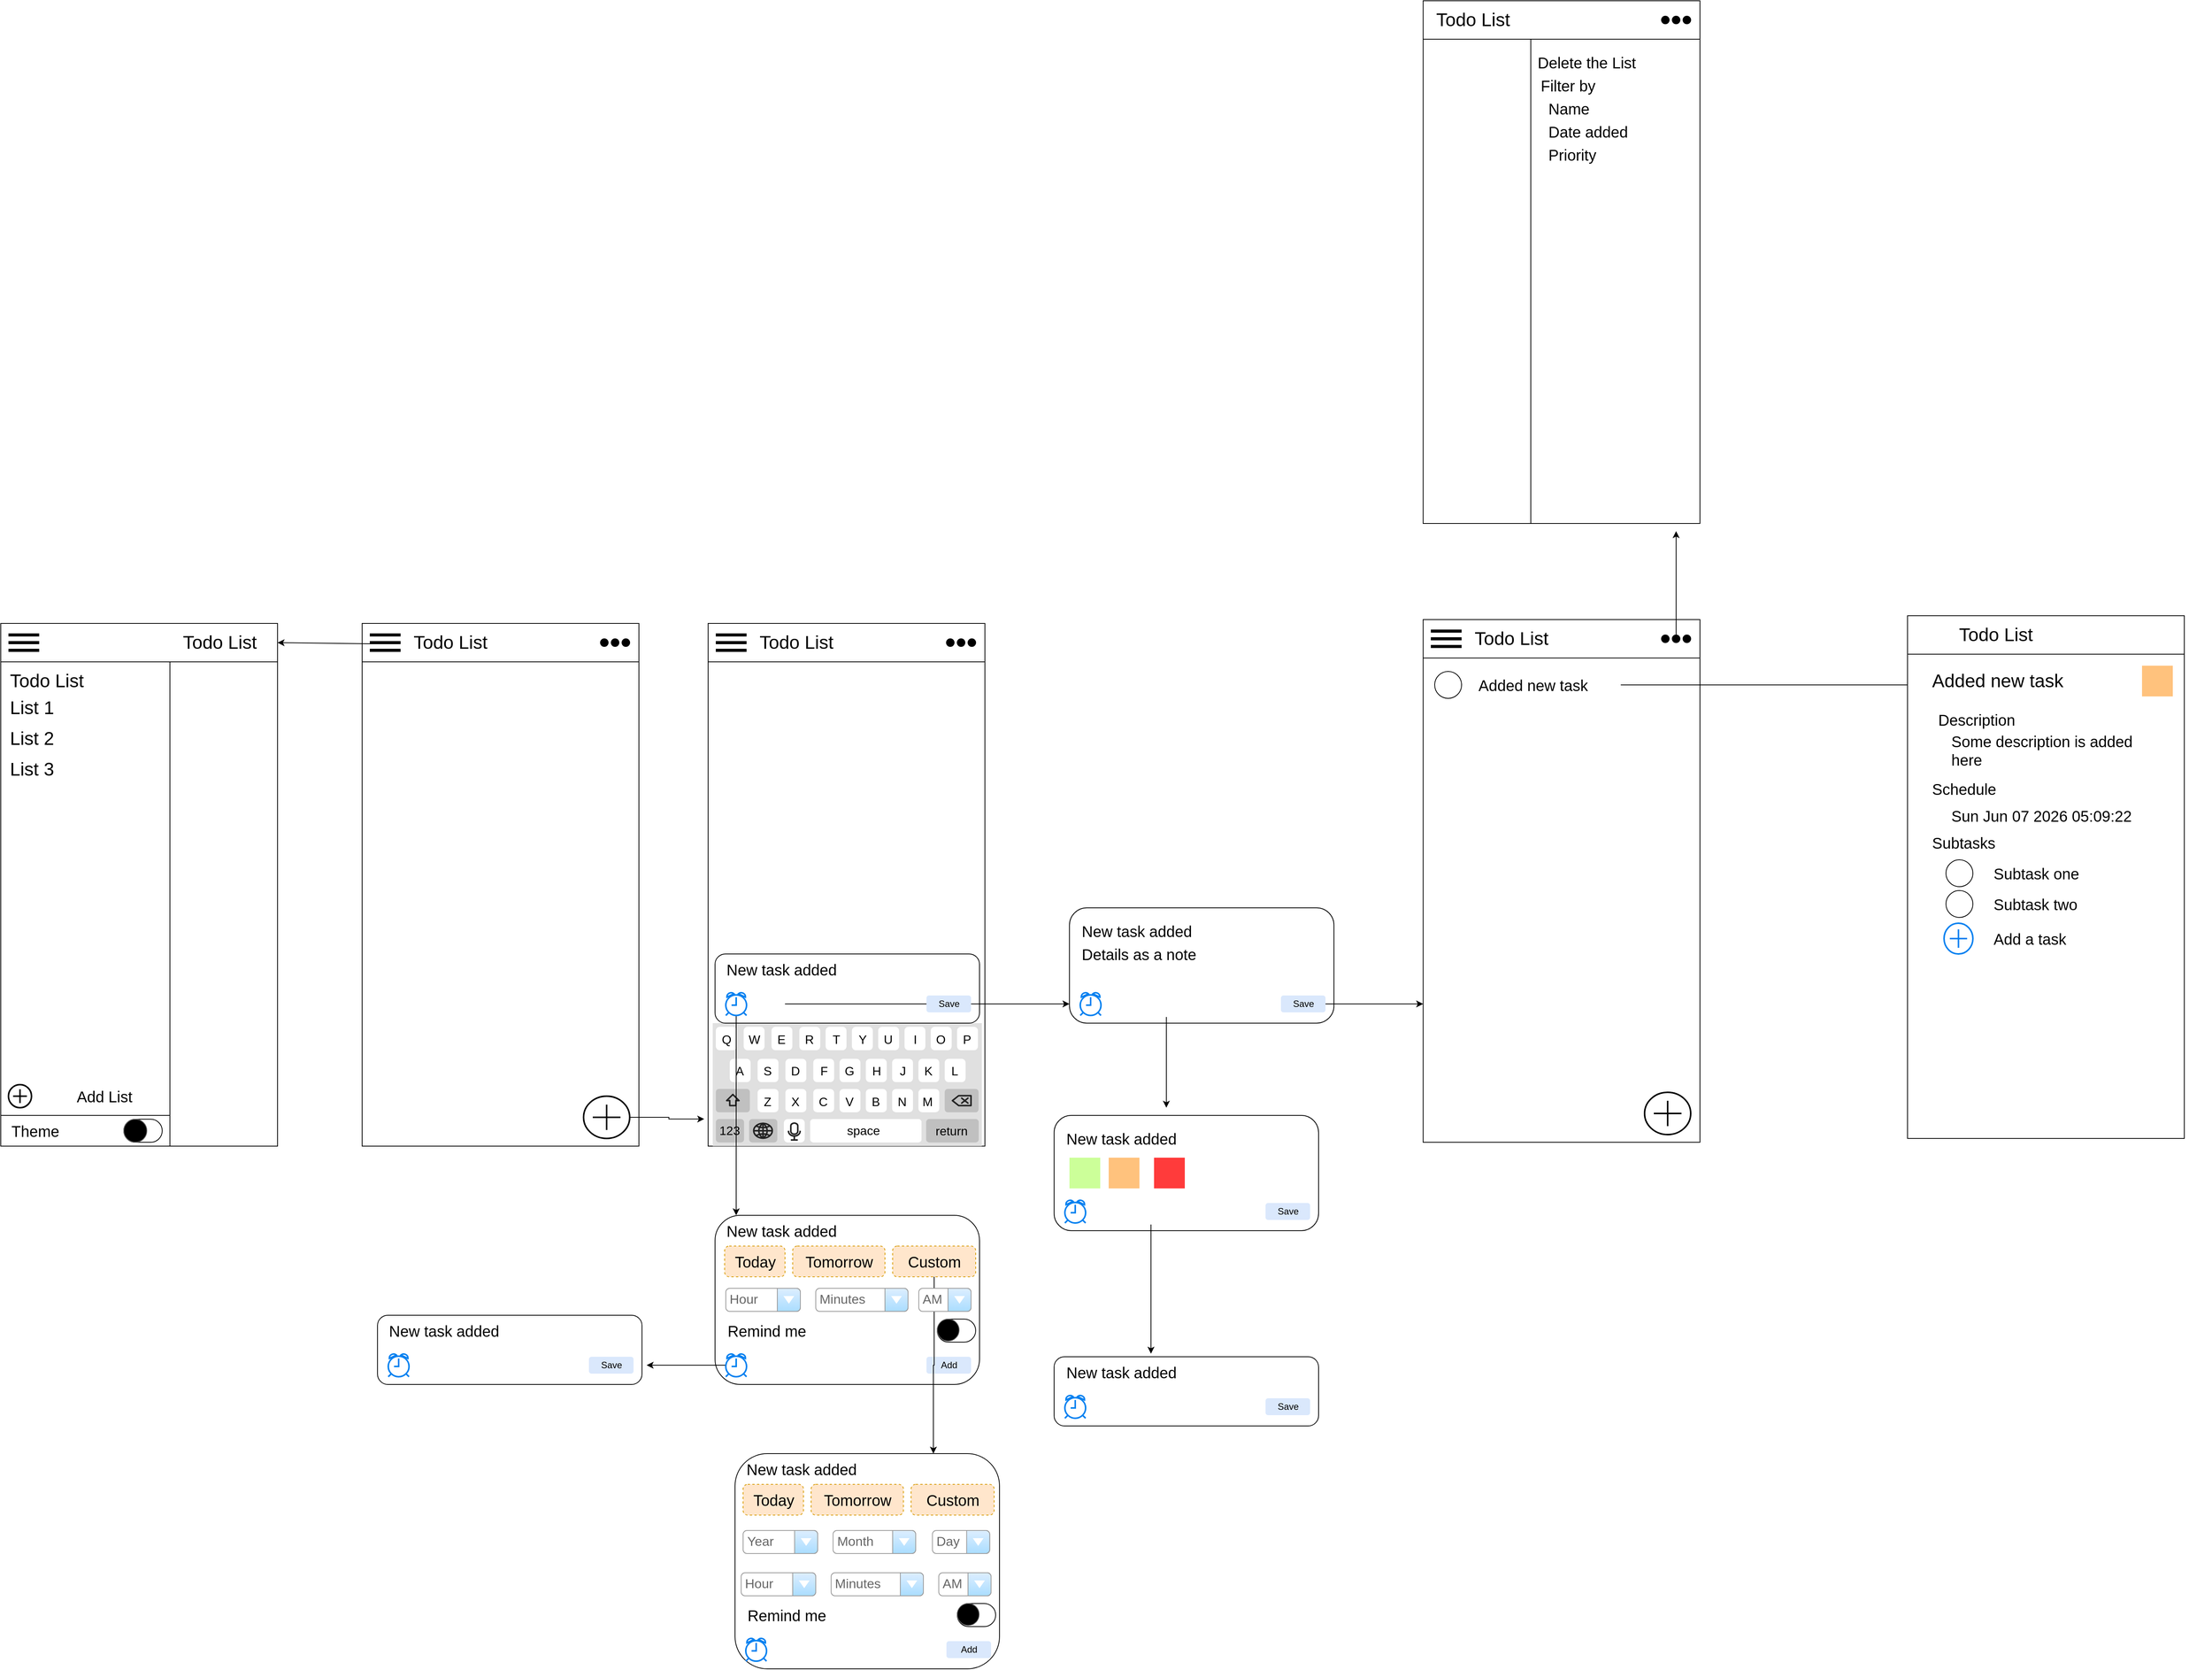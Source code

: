 <mxfile version="12.9.9" type="device"><diagram id="_H0AU9FSHe7U3M0-p1z-" name="Page-1"><mxGraphModel dx="13814" dy="9255" grid="1" gridSize="10" guides="1" tooltips="1" connect="1" arrows="1" fold="1" page="1" pageScale="1" pageWidth="850" pageHeight="1100" math="0" shadow="0"><root><mxCell id="0"/><mxCell id="1" parent="0"/><mxCell id="E622DT-GaiZnM9-SSVaV-2" value="" style="rounded=0;whiteSpace=wrap;html=1;" vertex="1" parent="1"><mxGeometry x="120" y="120" width="360" height="680" as="geometry"/></mxCell><mxCell id="E622DT-GaiZnM9-SSVaV-13" value="" style="rounded=0;whiteSpace=wrap;html=1;strokeColor=#000000;fontSize=24;" vertex="1" parent="1"><mxGeometry x="120" y="120" width="360" height="50" as="geometry"/></mxCell><mxCell id="E622DT-GaiZnM9-SSVaV-17" value="" style="line;strokeWidth=4;html=1;perimeter=backbonePerimeter;points=[];outlineConnect=0;fillColor=#000000;fontSize=24;" vertex="1" parent="1"><mxGeometry x="130" y="130" width="40" height="10" as="geometry"/></mxCell><mxCell id="E622DT-GaiZnM9-SSVaV-47" style="edgeStyle=orthogonalEdgeStyle;rounded=0;orthogonalLoop=1;jettySize=auto;html=1;entryX=1;entryY=0.5;entryDx=0;entryDy=0;fontSize=24;" edge="1" parent="1" source="E622DT-GaiZnM9-SSVaV-18" target="E622DT-GaiZnM9-SSVaV-29"><mxGeometry relative="1" as="geometry"/></mxCell><mxCell id="E622DT-GaiZnM9-SSVaV-18" value="" style="line;strokeWidth=4;html=1;perimeter=backbonePerimeter;points=[];outlineConnect=0;fillColor=#000000;fontSize=24;" vertex="1" parent="1"><mxGeometry x="130" y="140" width="40" height="10" as="geometry"/></mxCell><mxCell id="E622DT-GaiZnM9-SSVaV-19" value="" style="line;strokeWidth=4;html=1;perimeter=backbonePerimeter;points=[];outlineConnect=0;fillColor=#000000;fontSize=24;" vertex="1" parent="1"><mxGeometry x="130" y="150" width="40" height="10" as="geometry"/></mxCell><mxCell id="E622DT-GaiZnM9-SSVaV-10" value="&lt;font style=&quot;font-size: 24px;&quot;&gt;Todo List&lt;/font&gt;" style="text;html=1;strokeColor=none;fillColor=none;align=center;verticalAlign=middle;whiteSpace=wrap;rounded=0;fontSize=24;" vertex="1" parent="1"><mxGeometry x="170" y="135" width="130" height="20" as="geometry"/></mxCell><mxCell id="E622DT-GaiZnM9-SSVaV-22" value="" style="ellipse;whiteSpace=wrap;html=1;aspect=fixed;strokeColor=#000000;fillColor=#000000;fontSize=24;" vertex="1" parent="1"><mxGeometry x="430" y="140" width="10" height="10" as="geometry"/></mxCell><mxCell id="E622DT-GaiZnM9-SSVaV-23" value="" style="ellipse;whiteSpace=wrap;html=1;aspect=fixed;strokeColor=#000000;fillColor=#000000;fontSize=24;" vertex="1" parent="1"><mxGeometry x="444" y="140" width="10" height="10" as="geometry"/></mxCell><mxCell id="E622DT-GaiZnM9-SSVaV-24" value="" style="ellipse;whiteSpace=wrap;html=1;aspect=fixed;strokeColor=#000000;fillColor=#000000;fontSize=24;" vertex="1" parent="1"><mxGeometry x="458" y="140" width="10" height="10" as="geometry"/></mxCell><mxCell id="E622DT-GaiZnM9-SSVaV-28" value="" style="rounded=0;whiteSpace=wrap;html=1;" vertex="1" parent="1"><mxGeometry x="-350" y="120" width="360" height="680" as="geometry"/></mxCell><mxCell id="E622DT-GaiZnM9-SSVaV-29" value="" style="rounded=0;whiteSpace=wrap;html=1;strokeColor=#000000;fontSize=24;" vertex="1" parent="1"><mxGeometry x="-350" y="120" width="360" height="50" as="geometry"/></mxCell><mxCell id="E622DT-GaiZnM9-SSVaV-30" value="" style="line;strokeWidth=4;html=1;perimeter=backbonePerimeter;points=[];outlineConnect=0;fillColor=#000000;fontSize=24;" vertex="1" parent="1"><mxGeometry x="-340" y="130" width="40" height="10" as="geometry"/></mxCell><mxCell id="E622DT-GaiZnM9-SSVaV-31" value="" style="line;strokeWidth=4;html=1;perimeter=backbonePerimeter;points=[];outlineConnect=0;fillColor=#000000;fontSize=24;" vertex="1" parent="1"><mxGeometry x="-340" y="140" width="40" height="10" as="geometry"/></mxCell><mxCell id="E622DT-GaiZnM9-SSVaV-32" value="" style="line;strokeWidth=4;html=1;perimeter=backbonePerimeter;points=[];outlineConnect=0;fillColor=#000000;fontSize=24;" vertex="1" parent="1"><mxGeometry x="-340" y="150" width="40" height="10" as="geometry"/></mxCell><mxCell id="E622DT-GaiZnM9-SSVaV-33" value="&lt;font style=&quot;font-size: 24px;&quot;&gt;Todo List&lt;/font&gt;" style="text;html=1;strokeColor=none;fillColor=none;align=center;verticalAlign=middle;whiteSpace=wrap;rounded=0;fontSize=24;" vertex="1" parent="1"><mxGeometry x="-130" y="135" width="130" height="20" as="geometry"/></mxCell><mxCell id="E622DT-GaiZnM9-SSVaV-37" value="" style="rounded=0;whiteSpace=wrap;html=1;strokeColor=#000000;fillColor=none;fontSize=24;" vertex="1" parent="1"><mxGeometry x="-350" y="170" width="220" height="630" as="geometry"/></mxCell><mxCell id="E622DT-GaiZnM9-SSVaV-38" value="List 1" style="text;html=1;strokeColor=none;fillColor=none;align=left;verticalAlign=middle;whiteSpace=wrap;rounded=0;fontSize=24;" vertex="1" parent="1"><mxGeometry x="-340" y="220" width="90" height="20" as="geometry"/></mxCell><mxCell id="E622DT-GaiZnM9-SSVaV-39" value="List 2" style="text;html=1;strokeColor=none;fillColor=none;align=left;verticalAlign=middle;whiteSpace=wrap;rounded=0;fontSize=24;" vertex="1" parent="1"><mxGeometry x="-340" y="260" width="90" height="20" as="geometry"/></mxCell><mxCell id="E622DT-GaiZnM9-SSVaV-40" value="List 3" style="text;html=1;strokeColor=none;fillColor=none;align=left;verticalAlign=middle;whiteSpace=wrap;rounded=0;fontSize=24;" vertex="1" parent="1"><mxGeometry x="-340" y="300" width="90" height="20" as="geometry"/></mxCell><mxCell id="E622DT-GaiZnM9-SSVaV-41" value="" style="rounded=0;whiteSpace=wrap;html=1;strokeColor=#000000;fillColor=none;fontSize=24;" vertex="1" parent="1"><mxGeometry x="-350" y="760" width="220" height="40" as="geometry"/></mxCell><mxCell id="E622DT-GaiZnM9-SSVaV-42" value="&lt;font style=&quot;font-size: 20px&quot;&gt;Theme&lt;/font&gt;" style="text;html=1;strokeColor=none;fillColor=none;align=center;verticalAlign=middle;whiteSpace=wrap;rounded=0;fontSize=24;" vertex="1" parent="1"><mxGeometry x="-350" y="770" width="90" height="20" as="geometry"/></mxCell><mxCell id="E622DT-GaiZnM9-SSVaV-43" value="" style="rounded=1;whiteSpace=wrap;html=1;strokeColor=#000000;fillColor=none;fontSize=24;arcSize=50;" vertex="1" parent="1"><mxGeometry x="-190" y="765" width="50" height="30" as="geometry"/></mxCell><mxCell id="E622DT-GaiZnM9-SSVaV-44" value="" style="ellipse;whiteSpace=wrap;html=1;aspect=fixed;strokeColor=#666666;fillColor=#000000;fontSize=24;fontColor=#333333;" vertex="1" parent="1"><mxGeometry x="-190" y="765" width="30" height="30" as="geometry"/></mxCell><mxCell id="E622DT-GaiZnM9-SSVaV-45" value="" style="html=1;verticalLabelPosition=bottom;align=center;labelBackgroundColor=#ffffff;verticalAlign=top;strokeWidth=2;strokeColor=#000000;shadow=0;dashed=0;shape=mxgraph.ios7.icons.add;fillColor=none;fontSize=24;" vertex="1" parent="1"><mxGeometry x="-340" y="720" width="30" height="30" as="geometry"/></mxCell><mxCell id="E622DT-GaiZnM9-SSVaV-46" value="&lt;font style=&quot;font-size: 20px&quot;&gt;Add List&lt;/font&gt;" style="text;html=1;strokeColor=none;fillColor=none;align=center;verticalAlign=middle;whiteSpace=wrap;rounded=0;fontSize=24;" vertex="1" parent="1"><mxGeometry x="-260" y="725" width="90" height="20" as="geometry"/></mxCell><mxCell id="E622DT-GaiZnM9-SSVaV-59" style="edgeStyle=orthogonalEdgeStyle;rounded=0;orthogonalLoop=1;jettySize=auto;html=1;entryX=-0.014;entryY=0.944;entryDx=0;entryDy=0;entryPerimeter=0;fontSize=24;" edge="1" parent="1" source="E622DT-GaiZnM9-SSVaV-48" target="E622DT-GaiZnM9-SSVaV-49"><mxGeometry relative="1" as="geometry"/></mxCell><mxCell id="E622DT-GaiZnM9-SSVaV-48" value="" style="html=1;verticalLabelPosition=bottom;align=center;labelBackgroundColor=#ffffff;verticalAlign=top;strokeWidth=2;strokeColor=#000000;shadow=0;dashed=0;shape=mxgraph.ios7.icons.add;fillColor=none;fontSize=24;" vertex="1" parent="1"><mxGeometry x="408" y="735" width="60" height="55" as="geometry"/></mxCell><mxCell id="E622DT-GaiZnM9-SSVaV-49" value="" style="rounded=0;whiteSpace=wrap;html=1;" vertex="1" parent="1"><mxGeometry x="570" y="170" width="360" height="630" as="geometry"/></mxCell><mxCell id="E622DT-GaiZnM9-SSVaV-50" value="" style="rounded=0;whiteSpace=wrap;html=1;strokeColor=#000000;fontSize=24;" vertex="1" parent="1"><mxGeometry x="570" y="120" width="360" height="50" as="geometry"/></mxCell><mxCell id="E622DT-GaiZnM9-SSVaV-51" value="" style="line;strokeWidth=4;html=1;perimeter=backbonePerimeter;points=[];outlineConnect=0;fillColor=#000000;fontSize=24;" vertex="1" parent="1"><mxGeometry x="580" y="130" width="40" height="10" as="geometry"/></mxCell><mxCell id="E622DT-GaiZnM9-SSVaV-52" value="" style="line;strokeWidth=4;html=1;perimeter=backbonePerimeter;points=[];outlineConnect=0;fillColor=#000000;fontSize=24;" vertex="1" parent="1"><mxGeometry x="580" y="140" width="40" height="10" as="geometry"/></mxCell><mxCell id="E622DT-GaiZnM9-SSVaV-53" value="" style="line;strokeWidth=4;html=1;perimeter=backbonePerimeter;points=[];outlineConnect=0;fillColor=#000000;fontSize=24;" vertex="1" parent="1"><mxGeometry x="580" y="150" width="40" height="10" as="geometry"/></mxCell><mxCell id="E622DT-GaiZnM9-SSVaV-54" value="&lt;font style=&quot;font-size: 24px;&quot;&gt;Todo List&lt;/font&gt;" style="text;html=1;strokeColor=none;fillColor=none;align=center;verticalAlign=middle;whiteSpace=wrap;rounded=0;fontSize=24;" vertex="1" parent="1"><mxGeometry x="620" y="135" width="130" height="20" as="geometry"/></mxCell><mxCell id="E622DT-GaiZnM9-SSVaV-55" value="" style="ellipse;whiteSpace=wrap;html=1;aspect=fixed;strokeColor=#000000;fillColor=#000000;fontSize=24;" vertex="1" parent="1"><mxGeometry x="880" y="140" width="10" height="10" as="geometry"/></mxCell><mxCell id="E622DT-GaiZnM9-SSVaV-56" value="" style="ellipse;whiteSpace=wrap;html=1;aspect=fixed;strokeColor=#000000;fillColor=#000000;fontSize=24;" vertex="1" parent="1"><mxGeometry x="894" y="140" width="10" height="10" as="geometry"/></mxCell><mxCell id="E622DT-GaiZnM9-SSVaV-57" value="" style="ellipse;whiteSpace=wrap;html=1;aspect=fixed;strokeColor=#000000;fillColor=#000000;fontSize=24;" vertex="1" parent="1"><mxGeometry x="908" y="140" width="10" height="10" as="geometry"/></mxCell><mxCell id="E622DT-GaiZnM9-SSVaV-60" value="" style="html=1;verticalLabelPosition=bottom;labelBackgroundColor=#ffffff;verticalAlign=top;shadow=0;dashed=0;strokeWidth=2;shape=mxgraph.ios7.misc.keyboard_(letters);fillColor=none;fontSize=24;" vertex="1" parent="1"><mxGeometry x="576" y="640" width="350" height="160" as="geometry"/></mxCell><mxCell id="E622DT-GaiZnM9-SSVaV-65" value="&lt;font style=&quot;font-size: 24px;&quot;&gt;Todo List&lt;/font&gt;" style="text;html=1;strokeColor=none;fillColor=none;align=left;verticalAlign=middle;whiteSpace=wrap;rounded=0;fontSize=24;" vertex="1" parent="1"><mxGeometry x="-340" y="185" width="130" height="20" as="geometry"/></mxCell><mxCell id="E622DT-GaiZnM9-SSVaV-68" value="" style="rounded=1;whiteSpace=wrap;html=1;strokeColor=#000000;fillColor=none;fontSize=20;align=left;" vertex="1" parent="1"><mxGeometry x="579" y="550" width="344" height="90" as="geometry"/></mxCell><mxCell id="E622DT-GaiZnM9-SSVaV-75" style="edgeStyle=orthogonalEdgeStyle;rounded=0;orthogonalLoop=1;jettySize=auto;html=1;fontSize=20;" edge="1" parent="1" source="E622DT-GaiZnM9-SSVaV-69"><mxGeometry relative="1" as="geometry"><mxPoint x="606.5" y="890" as="targetPoint"/></mxGeometry></mxCell><mxCell id="E622DT-GaiZnM9-SSVaV-69" value="" style="html=1;verticalLabelPosition=bottom;align=center;labelBackgroundColor=#ffffff;verticalAlign=top;strokeWidth=2;strokeColor=#0080F0;shadow=0;dashed=0;shape=mxgraph.ios7.icons.alarm_clock;fillColor=none;fontSize=20;" vertex="1" parent="1"><mxGeometry x="593" y="600" width="27" height="30" as="geometry"/></mxCell><mxCell id="E622DT-GaiZnM9-SSVaV-138" style="edgeStyle=orthogonalEdgeStyle;rounded=0;orthogonalLoop=1;jettySize=auto;html=1;fontSize=20;" edge="1" parent="1" source="E622DT-GaiZnM9-SSVaV-70"><mxGeometry relative="1" as="geometry"><mxPoint x="1040" y="615" as="targetPoint"/></mxGeometry></mxCell><mxCell id="E622DT-GaiZnM9-SSVaV-70" value="" style="shape=image;html=1;verticalAlign=top;verticalLabelPosition=bottom;labelBackgroundColor=#ffffff;imageAspect=0;aspect=fixed;image=https://cdn1.iconfinder.com/data/icons/airline-flight-booking-mobile-app/15/detail-information-menu-data-128.png;strokeColor=#000000;fillColor=none;fontSize=20;align=left;" vertex="1" parent="1"><mxGeometry x="640" y="600" width="30" height="30" as="geometry"/></mxCell><mxCell id="E622DT-GaiZnM9-SSVaV-72" value="New task added" style="text;html=1;strokeColor=none;fillColor=none;align=left;verticalAlign=middle;whiteSpace=wrap;rounded=0;fontSize=20;" vertex="1" parent="1"><mxGeometry x="591.5" y="560" width="187" height="20" as="geometry"/></mxCell><mxCell id="E622DT-GaiZnM9-SSVaV-74" value="Save" style="rounded=1;fillColor=#dae8fc;strokeColor=none;html=1;align=center;verticalAlign=middle;fontStyle=0;fontSize=12;dashed=1;" vertex="1" parent="1"><mxGeometry x="854" y="604" width="58" height="22" as="geometry"/></mxCell><mxCell id="E622DT-GaiZnM9-SSVaV-76" value="" style="rounded=1;whiteSpace=wrap;html=1;strokeColor=#000000;fillColor=none;fontSize=20;align=left;" vertex="1" parent="1"><mxGeometry x="579" y="890" width="344" height="220" as="geometry"/></mxCell><mxCell id="E622DT-GaiZnM9-SSVaV-137" style="edgeStyle=orthogonalEdgeStyle;rounded=0;orthogonalLoop=1;jettySize=auto;html=1;fontSize=20;" edge="1" parent="1" source="E622DT-GaiZnM9-SSVaV-77"><mxGeometry relative="1" as="geometry"><mxPoint x="490" y="1085" as="targetPoint"/></mxGeometry></mxCell><mxCell id="E622DT-GaiZnM9-SSVaV-77" value="" style="html=1;verticalLabelPosition=bottom;align=center;labelBackgroundColor=#ffffff;verticalAlign=top;strokeWidth=2;strokeColor=#0080F0;shadow=0;dashed=0;shape=mxgraph.ios7.icons.alarm_clock;fillColor=none;fontSize=20;" vertex="1" parent="1"><mxGeometry x="593" y="1070" width="27" height="30" as="geometry"/></mxCell><mxCell id="E622DT-GaiZnM9-SSVaV-78" value="" style="shape=image;html=1;verticalAlign=top;verticalLabelPosition=bottom;labelBackgroundColor=#ffffff;imageAspect=0;aspect=fixed;image=https://cdn1.iconfinder.com/data/icons/airline-flight-booking-mobile-app/15/detail-information-menu-data-128.png;strokeColor=#000000;fillColor=none;fontSize=20;align=left;" vertex="1" parent="1"><mxGeometry x="640" y="1070" width="30" height="30" as="geometry"/></mxCell><mxCell id="E622DT-GaiZnM9-SSVaV-80" value="New task added" style="text;html=1;strokeColor=none;fillColor=none;align=left;verticalAlign=middle;whiteSpace=wrap;rounded=0;fontSize=20;" vertex="1" parent="1"><mxGeometry x="591.5" y="900" width="187" height="20" as="geometry"/></mxCell><mxCell id="E622DT-GaiZnM9-SSVaV-81" value="Add" style="rounded=1;fillColor=#dae8fc;strokeColor=none;html=1;align=center;verticalAlign=middle;fontStyle=0;fontSize=12;dashed=1;" vertex="1" parent="1"><mxGeometry x="854" y="1074" width="58" height="22" as="geometry"/></mxCell><mxCell id="E622DT-GaiZnM9-SSVaV-86" value="&lt;font style=&quot;font-size: 20px&quot;&gt;Today&lt;/font&gt;" style="rounded=1;fillColor=#ffe6cc;strokeColor=#d79b00;html=1;align=center;verticalAlign=middle;fontStyle=0;fontSize=12;dashed=1;" vertex="1" parent="1"><mxGeometry x="591.5" y="930" width="78.5" height="40" as="geometry"/></mxCell><mxCell id="E622DT-GaiZnM9-SSVaV-87" value="&lt;font style=&quot;font-size: 20px&quot;&gt;Tomorrow&lt;/font&gt;" style="rounded=1;fillColor=#ffe6cc;strokeColor=#d79b00;html=1;align=center;verticalAlign=middle;fontStyle=0;fontSize=12;dashed=1;" vertex="1" parent="1"><mxGeometry x="680" y="930" width="120" height="40" as="geometry"/></mxCell><mxCell id="E622DT-GaiZnM9-SSVaV-126" style="edgeStyle=orthogonalEdgeStyle;rounded=0;orthogonalLoop=1;jettySize=auto;html=1;entryX=0.75;entryY=0;entryDx=0;entryDy=0;fontSize=20;" edge="1" parent="1" source="E622DT-GaiZnM9-SSVaV-88" target="E622DT-GaiZnM9-SSVaV-111"><mxGeometry relative="1" as="geometry"/></mxCell><mxCell id="E622DT-GaiZnM9-SSVaV-88" value="&lt;font style=&quot;font-size: 20px&quot;&gt;Custom&lt;/font&gt;" style="rounded=1;fillColor=#ffe6cc;strokeColor=#d79b00;html=1;align=center;verticalAlign=middle;fontStyle=0;fontSize=12;dashed=1;" vertex="1" parent="1"><mxGeometry x="810" y="930" width="108" height="40" as="geometry"/></mxCell><mxCell id="E622DT-GaiZnM9-SSVaV-89" value="&lt;font style=&quot;font-size: 20px&quot;&gt;Remind me&lt;/font&gt;" style="text;html=1;strokeColor=none;fillColor=none;align=center;verticalAlign=middle;whiteSpace=wrap;rounded=0;fontSize=24;" vertex="1" parent="1"><mxGeometry x="591.5" y="1030" width="108.5" height="20" as="geometry"/></mxCell><mxCell id="E622DT-GaiZnM9-SSVaV-90" value="" style="rounded=1;whiteSpace=wrap;html=1;strokeColor=#000000;fillColor=none;fontSize=24;arcSize=50;" vertex="1" parent="1"><mxGeometry x="868" y="1025" width="50" height="30" as="geometry"/></mxCell><mxCell id="E622DT-GaiZnM9-SSVaV-91" value="" style="ellipse;whiteSpace=wrap;html=1;aspect=fixed;strokeColor=#666666;fillColor=#000000;fontSize=24;fontColor=#333333;" vertex="1" parent="1"><mxGeometry x="868" y="1025" width="28.5" height="28.5" as="geometry"/></mxCell><mxCell id="E622DT-GaiZnM9-SSVaV-92" value="Hour" style="strokeWidth=1;shadow=0;dashed=0;align=center;html=1;shape=mxgraph.mockup.forms.comboBox;strokeColor=#999999;fillColor=#ddeeff;align=left;fillColor2=#aaddff;mainText=;fontColor=#666666;fontSize=17;spacingLeft=3;" vertex="1" parent="1"><mxGeometry x="593" y="985" width="97" height="30" as="geometry"/></mxCell><mxCell id="E622DT-GaiZnM9-SSVaV-93" value="Minutes" style="strokeWidth=1;shadow=0;dashed=0;align=center;html=1;shape=mxgraph.mockup.forms.comboBox;strokeColor=#999999;fillColor=#ddeeff;align=left;fillColor2=#aaddff;mainText=;fontColor=#666666;fontSize=17;spacingLeft=3;" vertex="1" parent="1"><mxGeometry x="710" y="985" width="120" height="30" as="geometry"/></mxCell><mxCell id="E622DT-GaiZnM9-SSVaV-94" value="AM" style="strokeWidth=1;shadow=0;dashed=0;align=center;html=1;shape=mxgraph.mockup.forms.comboBox;strokeColor=#999999;fillColor=#ddeeff;align=left;fillColor2=#aaddff;mainText=;fontColor=#666666;fontSize=17;spacingLeft=3;" vertex="1" parent="1"><mxGeometry x="844" y="985" width="68" height="30" as="geometry"/></mxCell><mxCell id="E622DT-GaiZnM9-SSVaV-111" value="" style="rounded=1;whiteSpace=wrap;html=1;strokeColor=#000000;fillColor=none;fontSize=20;align=left;" vertex="1" parent="1"><mxGeometry x="605" y="1200" width="344" height="280" as="geometry"/></mxCell><mxCell id="E622DT-GaiZnM9-SSVaV-112" value="" style="html=1;verticalLabelPosition=bottom;align=center;labelBackgroundColor=#ffffff;verticalAlign=top;strokeWidth=2;strokeColor=#0080F0;shadow=0;dashed=0;shape=mxgraph.ios7.icons.alarm_clock;fillColor=none;fontSize=20;" vertex="1" parent="1"><mxGeometry x="619" y="1440" width="27" height="30" as="geometry"/></mxCell><mxCell id="E622DT-GaiZnM9-SSVaV-113" value="" style="shape=image;html=1;verticalAlign=top;verticalLabelPosition=bottom;labelBackgroundColor=#ffffff;imageAspect=0;aspect=fixed;image=https://cdn1.iconfinder.com/data/icons/airline-flight-booking-mobile-app/15/detail-information-menu-data-128.png;strokeColor=#000000;fillColor=none;fontSize=20;align=left;" vertex="1" parent="1"><mxGeometry x="666" y="1440" width="30" height="30" as="geometry"/></mxCell><mxCell id="E622DT-GaiZnM9-SSVaV-115" value="New task added" style="text;html=1;strokeColor=none;fillColor=none;align=left;verticalAlign=middle;whiteSpace=wrap;rounded=0;fontSize=20;" vertex="1" parent="1"><mxGeometry x="617.5" y="1210" width="187" height="20" as="geometry"/></mxCell><mxCell id="E622DT-GaiZnM9-SSVaV-116" value="Add" style="rounded=1;fillColor=#dae8fc;strokeColor=none;html=1;align=center;verticalAlign=middle;fontStyle=0;fontSize=12;dashed=1;" vertex="1" parent="1"><mxGeometry x="880" y="1444" width="58" height="22" as="geometry"/></mxCell><mxCell id="E622DT-GaiZnM9-SSVaV-117" value="&lt;font style=&quot;font-size: 20px&quot;&gt;Today&lt;/font&gt;" style="rounded=1;fillColor=#ffe6cc;strokeColor=#d79b00;html=1;align=center;verticalAlign=middle;fontStyle=0;fontSize=12;dashed=1;" vertex="1" parent="1"><mxGeometry x="615.5" y="1240" width="78.5" height="40" as="geometry"/></mxCell><mxCell id="E622DT-GaiZnM9-SSVaV-118" value="&lt;font style=&quot;font-size: 20px&quot;&gt;Tomorrow&lt;/font&gt;" style="rounded=1;fillColor=#ffe6cc;strokeColor=#d79b00;html=1;align=center;verticalAlign=middle;fontStyle=0;fontSize=12;dashed=1;" vertex="1" parent="1"><mxGeometry x="704" y="1240" width="120" height="40" as="geometry"/></mxCell><mxCell id="E622DT-GaiZnM9-SSVaV-119" value="&lt;font style=&quot;font-size: 20px&quot;&gt;Custom&lt;/font&gt;" style="rounded=1;fillColor=#ffe6cc;strokeColor=#d79b00;html=1;align=center;verticalAlign=middle;fontStyle=0;fontSize=12;dashed=1;" vertex="1" parent="1"><mxGeometry x="834" y="1240" width="108" height="40" as="geometry"/></mxCell><mxCell id="E622DT-GaiZnM9-SSVaV-120" value="&lt;font style=&quot;font-size: 20px&quot;&gt;Remind me&lt;/font&gt;" style="text;html=1;strokeColor=none;fillColor=none;align=center;verticalAlign=middle;whiteSpace=wrap;rounded=0;fontSize=24;" vertex="1" parent="1"><mxGeometry x="617.5" y="1400" width="108.5" height="20" as="geometry"/></mxCell><mxCell id="E622DT-GaiZnM9-SSVaV-121" value="" style="rounded=1;whiteSpace=wrap;html=1;strokeColor=#000000;fillColor=none;fontSize=24;arcSize=50;" vertex="1" parent="1"><mxGeometry x="894" y="1395" width="50" height="30" as="geometry"/></mxCell><mxCell id="E622DT-GaiZnM9-SSVaV-122" value="" style="ellipse;whiteSpace=wrap;html=1;aspect=fixed;strokeColor=#666666;fillColor=#000000;fontSize=24;fontColor=#333333;" vertex="1" parent="1"><mxGeometry x="894" y="1395" width="28.5" height="28.5" as="geometry"/></mxCell><mxCell id="E622DT-GaiZnM9-SSVaV-123" value="Hour" style="strokeWidth=1;shadow=0;dashed=0;align=center;html=1;shape=mxgraph.mockup.forms.comboBox;strokeColor=#999999;fillColor=#ddeeff;align=left;fillColor2=#aaddff;mainText=;fontColor=#666666;fontSize=17;spacingLeft=3;" vertex="1" parent="1"><mxGeometry x="613" y="1355" width="97" height="30" as="geometry"/></mxCell><mxCell id="E622DT-GaiZnM9-SSVaV-124" value="Minutes" style="strokeWidth=1;shadow=0;dashed=0;align=center;html=1;shape=mxgraph.mockup.forms.comboBox;strokeColor=#999999;fillColor=#ddeeff;align=left;fillColor2=#aaddff;mainText=;fontColor=#666666;fontSize=17;spacingLeft=3;" vertex="1" parent="1"><mxGeometry x="730" y="1355" width="120" height="30" as="geometry"/></mxCell><mxCell id="E622DT-GaiZnM9-SSVaV-125" value="AM" style="strokeWidth=1;shadow=0;dashed=0;align=center;html=1;shape=mxgraph.mockup.forms.comboBox;strokeColor=#999999;fillColor=#ddeeff;align=left;fillColor2=#aaddff;mainText=;fontColor=#666666;fontSize=17;spacingLeft=3;" vertex="1" parent="1"><mxGeometry x="870" y="1355" width="68" height="30" as="geometry"/></mxCell><mxCell id="E622DT-GaiZnM9-SSVaV-127" value="Year" style="strokeWidth=1;shadow=0;dashed=0;align=center;html=1;shape=mxgraph.mockup.forms.comboBox;strokeColor=#999999;fillColor=#ddeeff;align=left;fillColor2=#aaddff;mainText=;fontColor=#666666;fontSize=17;spacingLeft=3;" vertex="1" parent="1"><mxGeometry x="615.5" y="1300" width="97" height="30" as="geometry"/></mxCell><mxCell id="E622DT-GaiZnM9-SSVaV-128" value="Month" style="strokeWidth=1;shadow=0;dashed=0;align=center;html=1;shape=mxgraph.mockup.forms.comboBox;strokeColor=#999999;fillColor=#ddeeff;align=left;fillColor2=#aaddff;mainText=;fontColor=#666666;fontSize=17;spacingLeft=3;" vertex="1" parent="1"><mxGeometry x="732.5" y="1300" width="107.5" height="30" as="geometry"/></mxCell><mxCell id="E622DT-GaiZnM9-SSVaV-129" value="Day" style="strokeWidth=1;shadow=0;dashed=0;align=center;html=1;shape=mxgraph.mockup.forms.comboBox;strokeColor=#999999;fillColor=#ddeeff;align=left;fillColor2=#aaddff;mainText=;fontColor=#666666;fontSize=17;spacingLeft=3;" vertex="1" parent="1"><mxGeometry x="861.75" y="1300" width="74.5" height="30" as="geometry"/></mxCell><mxCell id="E622DT-GaiZnM9-SSVaV-131" value="" style="rounded=1;whiteSpace=wrap;html=1;strokeColor=#000000;fillColor=none;fontSize=20;align=left;" vertex="1" parent="1"><mxGeometry x="140" y="1020" width="344" height="90" as="geometry"/></mxCell><mxCell id="E622DT-GaiZnM9-SSVaV-132" value="" style="html=1;verticalLabelPosition=bottom;align=center;labelBackgroundColor=#ffffff;verticalAlign=top;strokeWidth=2;strokeColor=#0080F0;shadow=0;dashed=0;shape=mxgraph.ios7.icons.alarm_clock;fillColor=none;fontSize=20;" vertex="1" parent="1"><mxGeometry x="154" y="1070" width="27" height="30" as="geometry"/></mxCell><mxCell id="E622DT-GaiZnM9-SSVaV-133" value="" style="shape=image;html=1;verticalAlign=top;verticalLabelPosition=bottom;labelBackgroundColor=#ffffff;imageAspect=0;aspect=fixed;image=https://cdn1.iconfinder.com/data/icons/airline-flight-booking-mobile-app/15/detail-information-menu-data-128.png;strokeColor=#000000;fillColor=none;fontSize=20;align=left;" vertex="1" parent="1"><mxGeometry x="201" y="1070" width="30" height="30" as="geometry"/></mxCell><mxCell id="E622DT-GaiZnM9-SSVaV-135" value="New task added" style="text;html=1;strokeColor=none;fillColor=none;align=left;verticalAlign=middle;whiteSpace=wrap;rounded=0;fontSize=20;" vertex="1" parent="1"><mxGeometry x="152.5" y="1030" width="187" height="20" as="geometry"/></mxCell><mxCell id="E622DT-GaiZnM9-SSVaV-136" value="Save" style="rounded=1;fillColor=#dae8fc;strokeColor=none;html=1;align=center;verticalAlign=middle;fontStyle=0;fontSize=12;dashed=1;" vertex="1" parent="1"><mxGeometry x="415" y="1074" width="58" height="22" as="geometry"/></mxCell><mxCell id="E622DT-GaiZnM9-SSVaV-139" value="" style="rounded=1;whiteSpace=wrap;html=1;strokeColor=#000000;fillColor=none;fontSize=20;align=left;" vertex="1" parent="1"><mxGeometry x="1040" y="490" width="344" height="150" as="geometry"/></mxCell><mxCell id="E622DT-GaiZnM9-SSVaV-140" value="" style="html=1;verticalLabelPosition=bottom;align=center;labelBackgroundColor=#ffffff;verticalAlign=top;strokeWidth=2;strokeColor=#0080F0;shadow=0;dashed=0;shape=mxgraph.ios7.icons.alarm_clock;fillColor=none;fontSize=20;" vertex="1" parent="1"><mxGeometry x="1054" y="600" width="27" height="30" as="geometry"/></mxCell><mxCell id="E622DT-GaiZnM9-SSVaV-141" value="" style="shape=image;html=1;verticalAlign=top;verticalLabelPosition=bottom;labelBackgroundColor=#ffffff;imageAspect=0;aspect=fixed;image=https://cdn1.iconfinder.com/data/icons/airline-flight-booking-mobile-app/15/detail-information-menu-data-128.png;strokeColor=#000000;fillColor=none;fontSize=20;align=left;" vertex="1" parent="1"><mxGeometry x="1101" y="600" width="30" height="30" as="geometry"/></mxCell><mxCell id="E622DT-GaiZnM9-SSVaV-142" value="New task added" style="text;html=1;strokeColor=none;fillColor=none;align=left;verticalAlign=middle;whiteSpace=wrap;rounded=0;fontSize=20;" vertex="1" parent="1"><mxGeometry x="1054" y="510" width="187" height="20" as="geometry"/></mxCell><mxCell id="E622DT-GaiZnM9-SSVaV-145" style="edgeStyle=orthogonalEdgeStyle;rounded=0;orthogonalLoop=1;jettySize=auto;html=1;fontSize=20;" edge="1" parent="1" source="E622DT-GaiZnM9-SSVaV-143"><mxGeometry relative="1" as="geometry"><mxPoint x="1500" y="615.0" as="targetPoint"/></mxGeometry></mxCell><mxCell id="E622DT-GaiZnM9-SSVaV-143" value="Save" style="rounded=1;fillColor=#dae8fc;strokeColor=none;html=1;align=center;verticalAlign=middle;fontStyle=0;fontSize=12;dashed=1;" vertex="1" parent="1"><mxGeometry x="1315" y="604" width="58" height="22" as="geometry"/></mxCell><mxCell id="E622DT-GaiZnM9-SSVaV-144" value="Details as a note" style="text;html=1;strokeColor=none;fillColor=none;align=left;verticalAlign=middle;whiteSpace=wrap;rounded=0;fontSize=20;" vertex="1" parent="1"><mxGeometry x="1054" y="540" width="187" height="20" as="geometry"/></mxCell><mxCell id="E622DT-GaiZnM9-SSVaV-146" value="" style="rounded=0;whiteSpace=wrap;html=1;" vertex="1" parent="1"><mxGeometry x="1500" y="115" width="360" height="680" as="geometry"/></mxCell><mxCell id="E622DT-GaiZnM9-SSVaV-147" value="" style="rounded=0;whiteSpace=wrap;html=1;strokeColor=#000000;fontSize=24;" vertex="1" parent="1"><mxGeometry x="1500" y="115" width="360" height="50" as="geometry"/></mxCell><mxCell id="E622DT-GaiZnM9-SSVaV-148" value="" style="line;strokeWidth=4;html=1;perimeter=backbonePerimeter;points=[];outlineConnect=0;fillColor=#000000;fontSize=24;" vertex="1" parent="1"><mxGeometry x="1510" y="125" width="40" height="10" as="geometry"/></mxCell><mxCell id="E622DT-GaiZnM9-SSVaV-149" value="" style="line;strokeWidth=4;html=1;perimeter=backbonePerimeter;points=[];outlineConnect=0;fillColor=#000000;fontSize=24;" vertex="1" parent="1"><mxGeometry x="1510" y="135" width="40" height="10" as="geometry"/></mxCell><mxCell id="E622DT-GaiZnM9-SSVaV-150" value="" style="line;strokeWidth=4;html=1;perimeter=backbonePerimeter;points=[];outlineConnect=0;fillColor=#000000;fontSize=24;" vertex="1" parent="1"><mxGeometry x="1510" y="145" width="40" height="10" as="geometry"/></mxCell><mxCell id="E622DT-GaiZnM9-SSVaV-151" value="&lt;font style=&quot;font-size: 24px;&quot;&gt;Todo List&lt;/font&gt;" style="text;html=1;strokeColor=none;fillColor=none;align=center;verticalAlign=middle;whiteSpace=wrap;rounded=0;fontSize=24;" vertex="1" parent="1"><mxGeometry x="1550" y="130" width="130" height="20" as="geometry"/></mxCell><mxCell id="E622DT-GaiZnM9-SSVaV-152" value="" style="ellipse;whiteSpace=wrap;html=1;aspect=fixed;strokeColor=#000000;fillColor=#000000;fontSize=24;" vertex="1" parent="1"><mxGeometry x="1810" y="135" width="10" height="10" as="geometry"/></mxCell><mxCell id="E622DT-GaiZnM9-SSVaV-171" style="edgeStyle=orthogonalEdgeStyle;rounded=0;orthogonalLoop=1;jettySize=auto;html=1;fontSize=20;" edge="1" parent="1" source="E622DT-GaiZnM9-SSVaV-153"><mxGeometry relative="1" as="geometry"><mxPoint x="1829" as="targetPoint"/></mxGeometry></mxCell><mxCell id="E622DT-GaiZnM9-SSVaV-153" value="" style="ellipse;whiteSpace=wrap;html=1;aspect=fixed;strokeColor=#000000;fillColor=#000000;fontSize=24;" vertex="1" parent="1"><mxGeometry x="1824" y="135" width="10" height="10" as="geometry"/></mxCell><mxCell id="E622DT-GaiZnM9-SSVaV-154" value="" style="ellipse;whiteSpace=wrap;html=1;aspect=fixed;strokeColor=#000000;fillColor=#000000;fontSize=24;" vertex="1" parent="1"><mxGeometry x="1838" y="135" width="10" height="10" as="geometry"/></mxCell><mxCell id="E622DT-GaiZnM9-SSVaV-155" value="" style="html=1;verticalLabelPosition=bottom;align=center;labelBackgroundColor=#ffffff;verticalAlign=top;strokeWidth=2;strokeColor=#000000;shadow=0;dashed=0;shape=mxgraph.ios7.icons.add;fillColor=none;fontSize=24;" vertex="1" parent="1"><mxGeometry x="1788" y="730" width="60" height="55" as="geometry"/></mxCell><mxCell id="E622DT-GaiZnM9-SSVaV-207" style="edgeStyle=orthogonalEdgeStyle;rounded=0;orthogonalLoop=1;jettySize=auto;html=1;fontSize=20;" edge="1" parent="1" source="E622DT-GaiZnM9-SSVaV-156"><mxGeometry relative="1" as="geometry"><mxPoint x="2140.0" y="200" as="targetPoint"/></mxGeometry></mxCell><mxCell id="E622DT-GaiZnM9-SSVaV-156" value="Added new task" style="text;html=1;strokeColor=none;fillColor=none;align=left;verticalAlign=middle;whiteSpace=wrap;rounded=0;fontSize=20;" vertex="1" parent="1"><mxGeometry x="1570" y="190" width="187" height="20" as="geometry"/></mxCell><mxCell id="E622DT-GaiZnM9-SSVaV-157" value="" style="ellipse;whiteSpace=wrap;html=1;aspect=fixed;strokeColor=#000000;fillColor=none;fontSize=20;align=left;" vertex="1" parent="1"><mxGeometry x="1515" y="182.5" width="35" height="35" as="geometry"/></mxCell><mxCell id="E622DT-GaiZnM9-SSVaV-158" value="" style="rounded=0;whiteSpace=wrap;html=1;" vertex="1" parent="1"><mxGeometry x="1500" y="-690" width="360" height="680" as="geometry"/></mxCell><mxCell id="E622DT-GaiZnM9-SSVaV-159" value="" style="rounded=0;whiteSpace=wrap;html=1;strokeColor=#000000;fontSize=24;" vertex="1" parent="1"><mxGeometry x="1500" y="-690" width="360" height="50" as="geometry"/></mxCell><mxCell id="E622DT-GaiZnM9-SSVaV-163" value="&lt;font style=&quot;font-size: 24px;&quot;&gt;Todo List&lt;/font&gt;" style="text;html=1;strokeColor=none;fillColor=none;align=center;verticalAlign=middle;whiteSpace=wrap;rounded=0;fontSize=24;" vertex="1" parent="1"><mxGeometry x="1500" y="-675" width="130" height="20" as="geometry"/></mxCell><mxCell id="E622DT-GaiZnM9-SSVaV-164" value="" style="ellipse;whiteSpace=wrap;html=1;aspect=fixed;strokeColor=#000000;fillColor=#000000;fontSize=24;" vertex="1" parent="1"><mxGeometry x="1810" y="-670" width="10" height="10" as="geometry"/></mxCell><mxCell id="E622DT-GaiZnM9-SSVaV-165" value="" style="ellipse;whiteSpace=wrap;html=1;aspect=fixed;strokeColor=#000000;fillColor=#000000;fontSize=24;" vertex="1" parent="1"><mxGeometry x="1824" y="-670" width="10" height="10" as="geometry"/></mxCell><mxCell id="E622DT-GaiZnM9-SSVaV-166" value="" style="ellipse;whiteSpace=wrap;html=1;aspect=fixed;strokeColor=#000000;fillColor=#000000;fontSize=24;" vertex="1" parent="1"><mxGeometry x="1838" y="-670" width="10" height="10" as="geometry"/></mxCell><mxCell id="E622DT-GaiZnM9-SSVaV-174" value="" style="rounded=0;whiteSpace=wrap;html=1;strokeColor=#000000;fillColor=none;fontSize=24;" vertex="1" parent="1"><mxGeometry x="1640" y="-640" width="220" height="630" as="geometry"/></mxCell><mxCell id="E622DT-GaiZnM9-SSVaV-175" value="Delete the List" style="text;html=1;strokeColor=none;fillColor=none;align=left;verticalAlign=middle;whiteSpace=wrap;rounded=0;fontSize=20;" vertex="1" parent="1"><mxGeometry x="1647" y="-620" width="187" height="20" as="geometry"/></mxCell><mxCell id="E622DT-GaiZnM9-SSVaV-176" value="Filter by" style="text;html=1;strokeColor=none;fillColor=none;align=left;verticalAlign=middle;whiteSpace=wrap;rounded=0;fontSize=20;" vertex="1" parent="1"><mxGeometry x="1651" y="-590" width="187" height="20" as="geometry"/></mxCell><mxCell id="E622DT-GaiZnM9-SSVaV-177" value="Name" style="text;html=1;strokeColor=none;fillColor=none;align=left;verticalAlign=middle;whiteSpace=wrap;rounded=0;fontSize=20;" vertex="1" parent="1"><mxGeometry x="1661" y="-560" width="187" height="20" as="geometry"/></mxCell><mxCell id="E622DT-GaiZnM9-SSVaV-178" value="Date added" style="text;html=1;strokeColor=none;fillColor=none;align=left;verticalAlign=middle;whiteSpace=wrap;rounded=0;fontSize=20;" vertex="1" parent="1"><mxGeometry x="1661" y="-530" width="187" height="20" as="geometry"/></mxCell><mxCell id="E622DT-GaiZnM9-SSVaV-179" value="Priority" style="text;html=1;strokeColor=none;fillColor=none;align=left;verticalAlign=middle;whiteSpace=wrap;rounded=0;fontSize=20;" vertex="1" parent="1"><mxGeometry x="1661" y="-500" width="187" height="20" as="geometry"/></mxCell><mxCell id="E622DT-GaiZnM9-SSVaV-180" value="" style="shape=image;html=1;verticalAlign=top;verticalLabelPosition=bottom;labelBackgroundColor=#ffffff;imageAspect=0;aspect=fixed;image=https://cdn2.iconfinder.com/data/icons/gnomeicontheme/32x32/emblems/stock_mail-priority-high.png;strokeColor=#000000;fillColor=none;fontSize=20;align=left;" vertex="1" parent="1"><mxGeometry x="682" y="599" width="32" height="32" as="geometry"/></mxCell><mxCell id="E622DT-GaiZnM9-SSVaV-181" value="" style="shape=image;html=1;verticalAlign=top;verticalLabelPosition=bottom;labelBackgroundColor=#ffffff;imageAspect=0;aspect=fixed;image=https://cdn2.iconfinder.com/data/icons/gnomeicontheme/32x32/emblems/stock_mail-priority-high.png;strokeColor=#000000;fillColor=none;fontSize=20;align=left;" vertex="1" parent="1"><mxGeometry x="240" y="1070" width="32" height="32" as="geometry"/></mxCell><mxCell id="E622DT-GaiZnM9-SSVaV-182" value="" style="shape=image;html=1;verticalAlign=top;verticalLabelPosition=bottom;labelBackgroundColor=#ffffff;imageAspect=0;aspect=fixed;image=https://cdn2.iconfinder.com/data/icons/gnomeicontheme/32x32/emblems/stock_mail-priority-high.png;strokeColor=#000000;fillColor=none;fontSize=20;align=left;" vertex="1" parent="1"><mxGeometry x="682" y="1070" width="32" height="32" as="geometry"/></mxCell><mxCell id="E622DT-GaiZnM9-SSVaV-183" value="" style="shape=image;html=1;verticalAlign=top;verticalLabelPosition=bottom;labelBackgroundColor=#ffffff;imageAspect=0;aspect=fixed;image=https://cdn2.iconfinder.com/data/icons/gnomeicontheme/32x32/emblems/stock_mail-priority-high.png;strokeColor=#000000;fillColor=none;fontSize=20;align=left;" vertex="1" parent="1"><mxGeometry x="710.5" y="1438" width="32" height="32" as="geometry"/></mxCell><mxCell id="E622DT-GaiZnM9-SSVaV-185" style="edgeStyle=orthogonalEdgeStyle;rounded=0;orthogonalLoop=1;jettySize=auto;html=1;fontSize=20;" edge="1" parent="1" source="E622DT-GaiZnM9-SSVaV-184"><mxGeometry relative="1" as="geometry"><mxPoint x="1166" y="750" as="targetPoint"/></mxGeometry></mxCell><mxCell id="E622DT-GaiZnM9-SSVaV-184" value="" style="shape=image;html=1;verticalAlign=top;verticalLabelPosition=bottom;labelBackgroundColor=#ffffff;imageAspect=0;aspect=fixed;image=https://cdn2.iconfinder.com/data/icons/gnomeicontheme/32x32/emblems/stock_mail-priority-high.png;strokeColor=#000000;fillColor=none;fontSize=20;align=left;" vertex="1" parent="1"><mxGeometry x="1150" y="600" width="32" height="32" as="geometry"/></mxCell><mxCell id="E622DT-GaiZnM9-SSVaV-186" value="" style="rounded=1;whiteSpace=wrap;html=1;strokeColor=#000000;fillColor=none;fontSize=20;align=left;" vertex="1" parent="1"><mxGeometry x="1020" y="760" width="344" height="150" as="geometry"/></mxCell><mxCell id="E622DT-GaiZnM9-SSVaV-187" value="" style="html=1;verticalLabelPosition=bottom;align=center;labelBackgroundColor=#ffffff;verticalAlign=top;strokeWidth=2;strokeColor=#0080F0;shadow=0;dashed=0;shape=mxgraph.ios7.icons.alarm_clock;fillColor=none;fontSize=20;" vertex="1" parent="1"><mxGeometry x="1034" y="870" width="27" height="30" as="geometry"/></mxCell><mxCell id="E622DT-GaiZnM9-SSVaV-188" value="" style="shape=image;html=1;verticalAlign=top;verticalLabelPosition=bottom;labelBackgroundColor=#ffffff;imageAspect=0;aspect=fixed;image=https://cdn1.iconfinder.com/data/icons/airline-flight-booking-mobile-app/15/detail-information-menu-data-128.png;strokeColor=#000000;fillColor=none;fontSize=20;align=left;" vertex="1" parent="1"><mxGeometry x="1081" y="870" width="30" height="30" as="geometry"/></mxCell><mxCell id="E622DT-GaiZnM9-SSVaV-189" value="New task added" style="text;html=1;strokeColor=none;fillColor=none;align=left;verticalAlign=middle;whiteSpace=wrap;rounded=0;fontSize=20;" vertex="1" parent="1"><mxGeometry x="1034" y="780" width="187" height="20" as="geometry"/></mxCell><mxCell id="E622DT-GaiZnM9-SSVaV-190" value="Save" style="rounded=1;fillColor=#dae8fc;strokeColor=none;html=1;align=center;verticalAlign=middle;fontStyle=0;fontSize=12;dashed=1;" vertex="1" parent="1"><mxGeometry x="1295" y="874" width="58" height="22" as="geometry"/></mxCell><mxCell id="E622DT-GaiZnM9-SSVaV-197" style="edgeStyle=orthogonalEdgeStyle;rounded=0;orthogonalLoop=1;jettySize=auto;html=1;fontSize=20;" edge="1" parent="1" source="E622DT-GaiZnM9-SSVaV-192"><mxGeometry relative="1" as="geometry"><mxPoint x="1146" y="1070" as="targetPoint"/></mxGeometry></mxCell><mxCell id="E622DT-GaiZnM9-SSVaV-192" value="" style="shape=image;html=1;verticalAlign=top;verticalLabelPosition=bottom;labelBackgroundColor=#ffffff;imageAspect=0;aspect=fixed;image=https://cdn2.iconfinder.com/data/icons/gnomeicontheme/32x32/emblems/stock_mail-priority-high.png;strokeColor=#000000;fillColor=none;fontSize=20;align=left;" vertex="1" parent="1"><mxGeometry x="1130" y="870" width="32" height="32" as="geometry"/></mxCell><mxCell id="E622DT-GaiZnM9-SSVaV-194" value="" style="shape=image;html=1;verticalAlign=top;verticalLabelPosition=bottom;labelBackgroundColor=#ffffff;imageAspect=0;aspect=fixed;image=https://cdn4.iconfinder.com/data/icons/basic-user-interface-2/512/User_Interface-35-128.png;strokeColor=#000000;fillColor=none;fontSize=20;align=left;imageBackground=#CCFF99;" vertex="1" parent="1"><mxGeometry x="1040" y="815" width="40" height="40" as="geometry"/></mxCell><mxCell id="E622DT-GaiZnM9-SSVaV-195" value="" style="shape=image;html=1;verticalAlign=top;verticalLabelPosition=bottom;labelBackgroundColor=#ffffff;imageAspect=0;aspect=fixed;image=https://cdn4.iconfinder.com/data/icons/basic-user-interface-2/512/User_Interface-35-128.png;strokeColor=#000000;fillColor=none;fontSize=20;align=left;imageBackground=#FFC27D;" vertex="1" parent="1"><mxGeometry x="1091" y="815" width="40" height="40" as="geometry"/></mxCell><mxCell id="E622DT-GaiZnM9-SSVaV-196" value="" style="shape=image;html=1;verticalAlign=top;verticalLabelPosition=bottom;labelBackgroundColor=#ffffff;imageAspect=0;aspect=fixed;image=https://cdn4.iconfinder.com/data/icons/basic-user-interface-2/512/User_Interface-35-128.png;strokeColor=#000000;fillColor=none;fontSize=20;align=left;imageBackground=#FF3B3B;" vertex="1" parent="1"><mxGeometry x="1150" y="815" width="40" height="40" as="geometry"/></mxCell><mxCell id="E622DT-GaiZnM9-SSVaV-198" value="" style="rounded=1;whiteSpace=wrap;html=1;strokeColor=#000000;fillColor=none;fontSize=20;align=left;" vertex="1" parent="1"><mxGeometry x="1020" y="1074" width="344" height="90" as="geometry"/></mxCell><mxCell id="E622DT-GaiZnM9-SSVaV-199" value="" style="html=1;verticalLabelPosition=bottom;align=center;labelBackgroundColor=#ffffff;verticalAlign=top;strokeWidth=2;strokeColor=#0080F0;shadow=0;dashed=0;shape=mxgraph.ios7.icons.alarm_clock;fillColor=none;fontSize=20;" vertex="1" parent="1"><mxGeometry x="1034" y="1124" width="27" height="30" as="geometry"/></mxCell><mxCell id="E622DT-GaiZnM9-SSVaV-200" value="" style="shape=image;html=1;verticalAlign=top;verticalLabelPosition=bottom;labelBackgroundColor=#ffffff;imageAspect=0;aspect=fixed;image=https://cdn1.iconfinder.com/data/icons/airline-flight-booking-mobile-app/15/detail-information-menu-data-128.png;strokeColor=#000000;fillColor=none;fontSize=20;align=left;" vertex="1" parent="1"><mxGeometry x="1081" y="1124" width="30" height="30" as="geometry"/></mxCell><mxCell id="E622DT-GaiZnM9-SSVaV-201" value="New task added" style="text;html=1;strokeColor=none;fillColor=none;align=left;verticalAlign=middle;whiteSpace=wrap;rounded=0;fontSize=20;" vertex="1" parent="1"><mxGeometry x="1034" y="1084" width="187" height="20" as="geometry"/></mxCell><mxCell id="E622DT-GaiZnM9-SSVaV-202" value="Save" style="rounded=1;fillColor=#dae8fc;strokeColor=none;html=1;align=center;verticalAlign=middle;fontStyle=0;fontSize=12;dashed=1;" vertex="1" parent="1"><mxGeometry x="1295" y="1128" width="58" height="22" as="geometry"/></mxCell><mxCell id="E622DT-GaiZnM9-SSVaV-204" value="" style="shape=image;html=1;verticalAlign=top;verticalLabelPosition=bottom;labelBackgroundColor=#ffffff;imageAspect=0;aspect=fixed;image=https://cdn2.iconfinder.com/data/icons/gnomeicontheme/32x32/emblems/stock_mail-priority-high.png;strokeColor=#000000;fillColor=none;fontSize=20;align=left;" vertex="1" parent="1"><mxGeometry x="1130" y="1124" width="32" height="32" as="geometry"/></mxCell><mxCell id="E622DT-GaiZnM9-SSVaV-208" value="" style="rounded=0;whiteSpace=wrap;html=1;" vertex="1" parent="1"><mxGeometry x="2130" y="110" width="360" height="680" as="geometry"/></mxCell><mxCell id="E622DT-GaiZnM9-SSVaV-209" value="" style="rounded=0;whiteSpace=wrap;html=1;strokeColor=#000000;fontSize=24;" vertex="1" parent="1"><mxGeometry x="2130" y="110" width="360" height="50" as="geometry"/></mxCell><mxCell id="E622DT-GaiZnM9-SSVaV-213" value="&lt;font style=&quot;font-size: 24px;&quot;&gt;Todo List&lt;/font&gt;" style="text;html=1;strokeColor=none;fillColor=none;align=center;verticalAlign=middle;whiteSpace=wrap;rounded=0;fontSize=24;" vertex="1" parent="1"><mxGeometry x="2180" y="125" width="130" height="20" as="geometry"/></mxCell><mxCell id="E622DT-GaiZnM9-SSVaV-218" value="&lt;font style=&quot;font-size: 24px&quot;&gt;Added new task&lt;/font&gt;" style="text;html=1;strokeColor=none;fillColor=none;align=left;verticalAlign=middle;whiteSpace=wrap;rounded=0;fontSize=20;" vertex="1" parent="1"><mxGeometry x="2160" y="185" width="187" height="20" as="geometry"/></mxCell><mxCell id="E622DT-GaiZnM9-SSVaV-222" value="" style="shape=image;html=1;verticalAlign=top;verticalLabelPosition=bottom;labelBackgroundColor=#ffffff;imageAspect=0;aspect=fixed;image=https://cdn4.iconfinder.com/data/icons/pictype-free-vector-icons/16/back-128.png;strokeColor=#000000;fillColor=none;fontSize=20;align=left;" vertex="1" parent="1"><mxGeometry x="2132" y="112" width="48" height="48" as="geometry"/></mxCell><mxCell id="E622DT-GaiZnM9-SSVaV-223" value="Description" style="text;html=1;strokeColor=none;fillColor=none;align=center;verticalAlign=middle;whiteSpace=wrap;rounded=0;fontSize=20;" vertex="1" parent="1"><mxGeometry x="2160" y="230" width="120" height="30" as="geometry"/></mxCell><mxCell id="E622DT-GaiZnM9-SSVaV-224" value="Some description is added here" style="text;html=1;strokeColor=none;fillColor=none;align=left;verticalAlign=middle;whiteSpace=wrap;rounded=0;fontSize=20;" vertex="1" parent="1"><mxGeometry x="2185" y="270" width="250" height="30" as="geometry"/></mxCell><mxCell id="E622DT-GaiZnM9-SSVaV-226" value="" style="shape=image;html=1;verticalAlign=top;verticalLabelPosition=bottom;labelBackgroundColor=#ffffff;imageAspect=0;aspect=fixed;image=https://cdn4.iconfinder.com/data/icons/basic-user-interface-2/512/User_Interface-35-128.png;strokeColor=#000000;fillColor=none;fontSize=20;align=left;imageBackground=#FFC27D;" vertex="1" parent="1"><mxGeometry x="2435" y="175" width="40" height="40" as="geometry"/></mxCell><mxCell id="E622DT-GaiZnM9-SSVaV-227" value="Schedule" style="text;html=1;strokeColor=none;fillColor=none;align=left;verticalAlign=middle;whiteSpace=wrap;rounded=0;fontSize=20;" vertex="1" parent="1"><mxGeometry x="2160" y="320" width="120" height="30" as="geometry"/></mxCell><UserObject label="%date{ddd mmm dd yyyy HH:MM:ss}%" placeholders="1" id="E622DT-GaiZnM9-SSVaV-229"><mxCell style="text;html=1;strokeColor=none;fillColor=none;align=left;verticalAlign=middle;whiteSpace=wrap;overflow=hidden;fontSize=20;" vertex="1" parent="1"><mxGeometry x="2185" y="350" width="340" height="40" as="geometry"/></mxCell></UserObject><mxCell id="E622DT-GaiZnM9-SSVaV-230" value="" style="shape=image;html=1;verticalAlign=top;verticalLabelPosition=bottom;labelBackgroundColor=#ffffff;imageAspect=0;aspect=fixed;image=https://cdn3.iconfinder.com/data/icons/streamline-icon-set-free-pack/48/Streamline-70-128.png;strokeColor=#000000;fillColor=none;fontSize=20;align=left;" vertex="1" parent="1"><mxGeometry x="2140" y="722" width="58" height="58" as="geometry"/></mxCell><mxCell id="E622DT-GaiZnM9-SSVaV-232" value="" style="shape=image;html=1;verticalAlign=top;verticalLabelPosition=bottom;labelBackgroundColor=#ffffff;imageAspect=0;aspect=fixed;image=https://cdn4.iconfinder.com/data/icons/simple-lines-2/32/Done_Circle_Complete_Downloaded_Added-128.png;strokeColor=#000000;fillColor=none;fontSize=20;align=left;" vertex="1" parent="1"><mxGeometry x="2423" y="722" width="58" height="58" as="geometry"/></mxCell><mxCell id="E622DT-GaiZnM9-SSVaV-233" value="Subtasks" style="text;html=1;strokeColor=none;fillColor=none;align=left;verticalAlign=middle;whiteSpace=wrap;rounded=0;fontSize=20;" vertex="1" parent="1"><mxGeometry x="2160" y="390" width="120" height="30" as="geometry"/></mxCell><mxCell id="E622DT-GaiZnM9-SSVaV-234" value="Subtask one" style="text;html=1;strokeColor=none;fillColor=none;align=left;verticalAlign=middle;whiteSpace=wrap;rounded=0;fontSize=20;" vertex="1" parent="1"><mxGeometry x="2240" y="430" width="120" height="30" as="geometry"/></mxCell><mxCell id="E622DT-GaiZnM9-SSVaV-235" value="" style="ellipse;whiteSpace=wrap;html=1;aspect=fixed;strokeColor=#000000;fillColor=none;fontSize=20;align=left;" vertex="1" parent="1"><mxGeometry x="2180" y="427.5" width="35" height="35" as="geometry"/></mxCell><mxCell id="E622DT-GaiZnM9-SSVaV-237" value="Subtask two" style="text;html=1;strokeColor=none;fillColor=none;align=left;verticalAlign=middle;whiteSpace=wrap;rounded=0;fontSize=20;" vertex="1" parent="1"><mxGeometry x="2240" y="470" width="120" height="30" as="geometry"/></mxCell><mxCell id="E622DT-GaiZnM9-SSVaV-238" value="" style="ellipse;whiteSpace=wrap;html=1;aspect=fixed;strokeColor=#000000;fillColor=none;fontSize=20;align=left;" vertex="1" parent="1"><mxGeometry x="2180" y="467.5" width="35" height="35" as="geometry"/></mxCell><mxCell id="E622DT-GaiZnM9-SSVaV-239" value="" style="html=1;verticalLabelPosition=bottom;align=center;labelBackgroundColor=#ffffff;verticalAlign=top;strokeWidth=2;strokeColor=#0080F0;shadow=0;dashed=0;shape=mxgraph.ios7.icons.add;fillColor=none;fontSize=20;" vertex="1" parent="1"><mxGeometry x="2177.5" y="510" width="37.5" height="40" as="geometry"/></mxCell><mxCell id="E622DT-GaiZnM9-SSVaV-240" value="Add a task" style="text;html=1;strokeColor=none;fillColor=none;align=left;verticalAlign=middle;whiteSpace=wrap;rounded=0;fontSize=20;" vertex="1" parent="1"><mxGeometry x="2240" y="515" width="120" height="30" as="geometry"/></mxCell></root></mxGraphModel></diagram></mxfile>